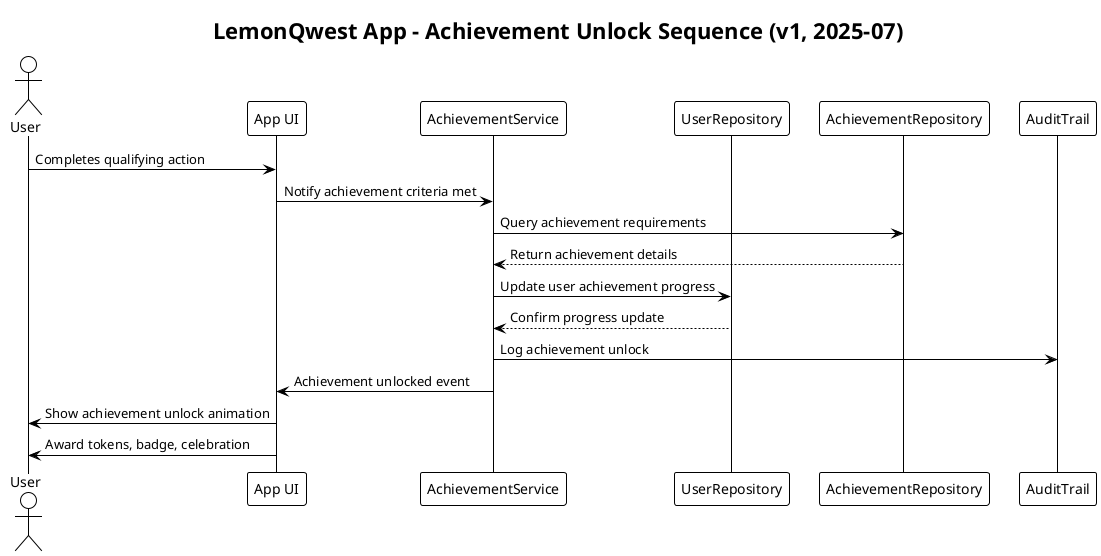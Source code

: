 @startuml achievement-unlock-sequence
!theme plain

title LemonQwest App - Achievement Unlock Sequence (v1, 2025-07)

actor User
participant "App UI" as UI
participant "AchievementService" as Service
participant "UserRepository" as Repo
participant "AchievementRepository" as AchRepo
participant "AuditTrail" as Audit

User -> UI : Completes qualifying action
UI -> Service : Notify achievement criteria met
Service -> AchRepo : Query achievement requirements
AchRepo --> Service : Return achievement details
Service -> Repo : Update user achievement progress
Repo --> Service : Confirm progress update
Service -> Audit : Log achievement unlock
Service -> UI : Achievement unlocked event
UI -> User : Show achievement unlock animation
UI -> User : Award tokens, badge, celebration
@enduml

